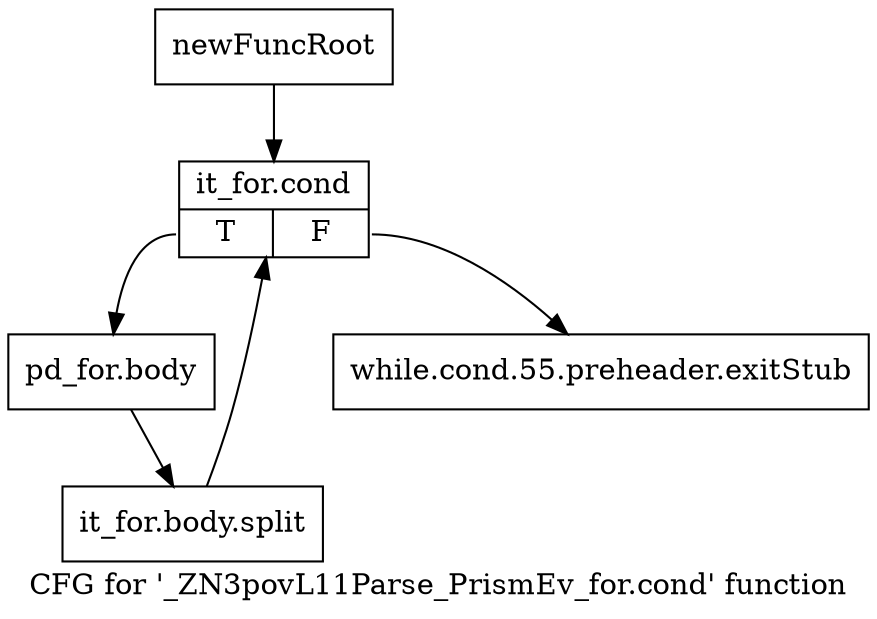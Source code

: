 digraph "CFG for '_ZN3povL11Parse_PrismEv_for.cond' function" {
	label="CFG for '_ZN3povL11Parse_PrismEv_for.cond' function";

	Node0x2778d70 [shape=record,label="{newFuncRoot}"];
	Node0x2778d70 -> Node0x2778e10;
	Node0x2778dc0 [shape=record,label="{while.cond.55.preheader.exitStub}"];
	Node0x2778e10 [shape=record,label="{it_for.cond|{<s0>T|<s1>F}}"];
	Node0x2778e10:s0 -> Node0x2778e60;
	Node0x2778e10:s1 -> Node0x2778dc0;
	Node0x2778e60 [shape=record,label="{pd_for.body}"];
	Node0x2778e60 -> Node0x366fda0;
	Node0x366fda0 [shape=record,label="{it_for.body.split}"];
	Node0x366fda0 -> Node0x2778e10;
}
